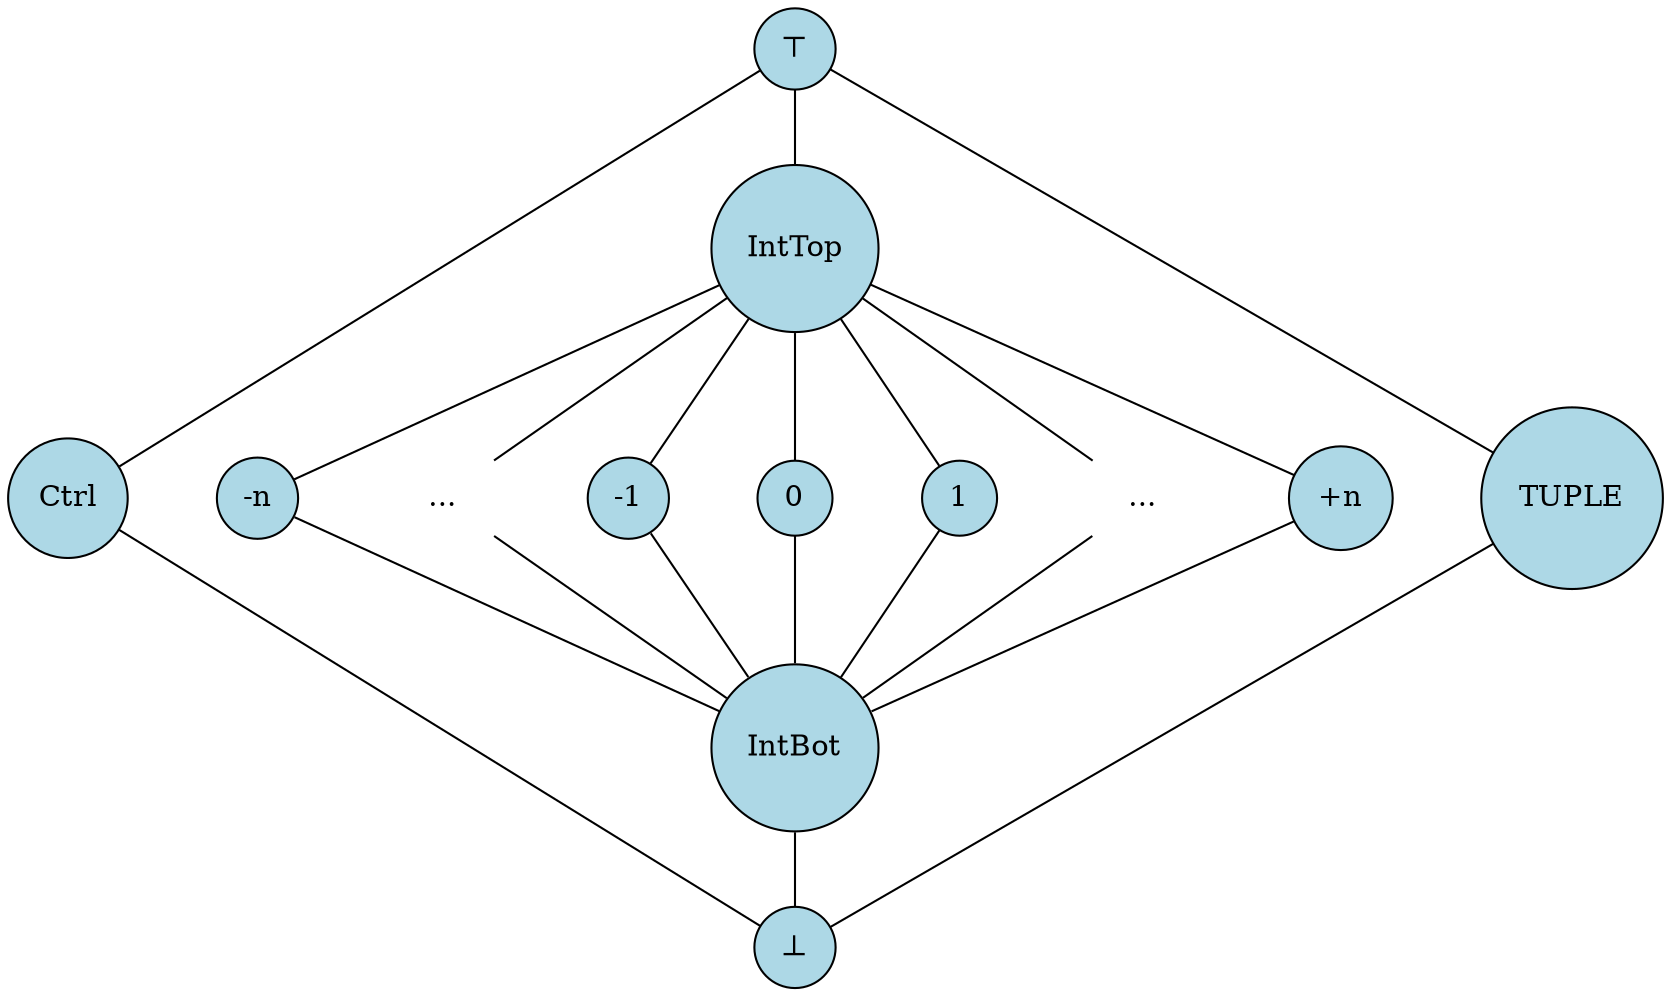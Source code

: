 digraph Lattice {
    // Define nodes
    splines=false;
    node [shape=circle, style=filled, fillcolor=lightblue];
    nodesep=0.6;

    TOP [label="⊤"];
    BOT [label="⊥"];

    CTRL [label="Ctrl"];

    INT_TOP [label="IntTop"];
    INT_BOT [label="IntBot"];

    INT_MIN [label="-n"];
    INT_MINDOTS [label="..." shape=none style=none];
    INT_MINUS [label="-1"];
    INT_ZERO [label="0"];
    INT_PLUS [label="1"];
    INT_MAXDOTS [label="..." shape=none style=none];
    INT_MAX [label="+n"];

    TUPLE [label="TUPLE"];

    // Define edges
    edge [arrowhead=none];

    TOP         -> INT_TOP;
    INT_TOP     -> INT_MIN;
    INT_TOP     -> INT_MINDOTS;
    INT_TOP     -> INT_MINUS;
    INT_TOP     -> INT_ZERO;
    INT_TOP     -> INT_PLUS;
    INT_TOP     -> INT_MAXDOTS;
    INT_TOP     -> INT_MAX;
    INT_MIN     -> INT_BOT;
    INT_MINDOTS -> INT_BOT;
    INT_MINUS   -> INT_BOT;
    INT_ZERO    -> INT_BOT;
    INT_PLUS    -> INT_BOT;
    INT_MAXDOTS -> INT_BOT;
    INT_MAX     -> INT_BOT;
    INT_BOT     -> BOT;

    INT_MIN -> INT_MINDOTS -> INT_MINUS -> INT_ZERO -> INT_PLUS -> INT_MAXDOTS -> INT_MAX [style=invis];

    TOP          -> TUPLE;
    TUPLE        -> BOT;

    TOP          -> CTRL;
    CTRL         -> BOT;


    // Additional customization
    {rank=same; TOP}
    {rank=same; INT_TOP}
    {rank=same; CTRL; INT_MIN; INT_MINDOTS;
                INT_MINUS; INT_ZERO;
                INT_PLUS; INT_MAXDOTS;
                INT_MAX; TUPLE}
    {rank=same; INT_BOT}
    {rank=same; BOT;}
}
